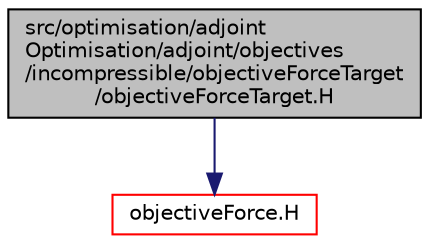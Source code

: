 digraph "src/optimisation/adjointOptimisation/adjoint/objectives/incompressible/objectiveForceTarget/objectiveForceTarget.H"
{
  bgcolor="transparent";
  edge [fontname="Helvetica",fontsize="10",labelfontname="Helvetica",labelfontsize="10"];
  node [fontname="Helvetica",fontsize="10",shape=record];
  Node1 [label="src/optimisation/adjoint\lOptimisation/adjoint/objectives\l/incompressible/objectiveForceTarget\l/objectiveForceTarget.H",height=0.2,width=0.4,color="black", fillcolor="grey75", style="filled" fontcolor="black"];
  Node1 -> Node2 [color="midnightblue",fontsize="10",style="solid",fontname="Helvetica"];
  Node2 [label="objectiveForce.H",height=0.2,width=0.4,color="red",URL="$objectiveForce_8H.html"];
}
